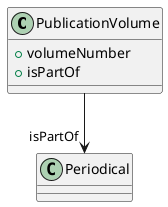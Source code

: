 @startuml
class PublicationVolume {
+volumeNumber
+isPartOf

}
PublicationVolume -d-> "isPartOf" Periodical

@enduml
